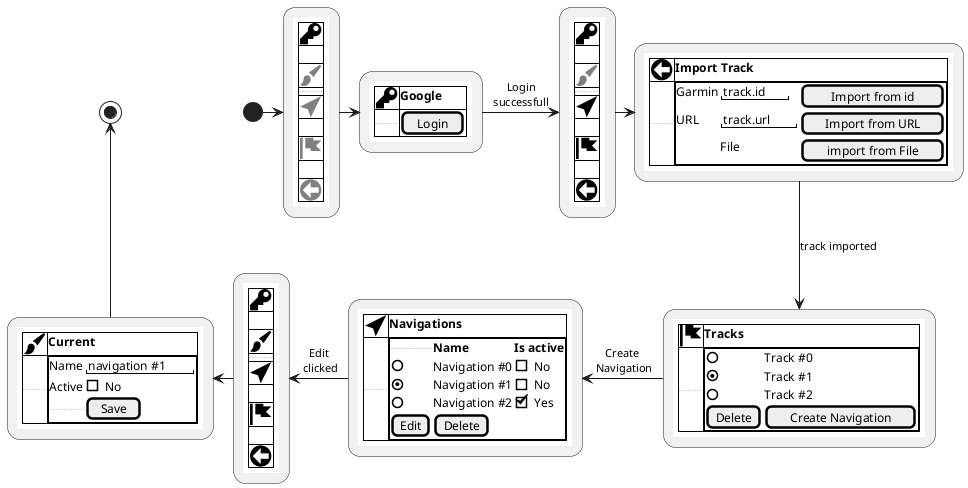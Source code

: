 @startuml

skinparam monochrome true

(*) -right-> "
{{
salt
{# 
 <size:32><&key></size>
 .
 <size:32><color:grey><&brush></color></size>
 ..
 <size:32><color:grey><&location></color></size>
 .
 <size:32><color:grey><&flag></color></size>
 .
 <size:32><color:grey><&arrow-circle-left></color></size>
}
}} 
" as menu

menu -right-> "
{{
salt
{# 
  <size:32><&key></size> | **Google**
 ... | [ Login ]
}
}} 
" as google

google -right-> [Login\nsuccessfull] "
{{
salt
{# 
 <size:32><&key></size>
 .
 <size:32><color:grey><&brush></color></size>
 ..
 <size:32><&location></size>
 .
 <size:32><&flag></size>
 .
 <size:32><&arrow-circle-left></size>
}
}} 
" as menuActive

menuActive -right-> "
{{
salt
{# 
 <size:32><&arrow-circle-left></size> | **Import Track**
 ... | {+
  Garmin | "track.id" | [ Import from id  ]
  URL | "track.url" | [ Import from URL ]
   . | File  | [ import from File]
 }
}
}} 
" as import

import --> [track imported] "
{{
salt
{# 
  <size:32><&flag></size> | **Tracks**
 ... | {+
  () | Track #0
  (X) | Track #1
  () | Track #2
  [Delete] | [ Create Navigation]
 }
}
}} 
" as tracks

tracks -left-> [Create\n Navigation] "
{{
salt
{# 
 <size:32><&location></size> | **Navigations**
 ... | {+
  ...| <b>Name</b> | <b>Is active</b>
  () | Navigation #0 |[] No
  (X) | Navigation #1|[] No
  () | Navigation #2|[X] Yes
  [Edit] | [Delete]
 }
}
}} 
" as navigations

navigations -left-> [Edit\n clicked] "
{{
salt
{# 
 <size:32><&key></size>
 .
 <size:32><&brush></size>
 ..
 <size:32><&location></size>
 .
 <size:32><&flag></size>
 .
 <size:32><&arrow-circle-left></size>
}
}} 
" as edit

edit -left-> "
{{
salt
{# 
 <size:32><&brush></size> | **Current**
 ... | {+
  Name | "navigation #1"
  Active | [] No
  ... | [ Save ]
 }
}
}} 
" as current

current -up-> (*)

@enduml
